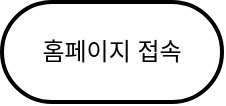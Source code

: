 <mxfile version="24.6.4" type="github">
  <diagram name="페이지-1" id="m_ZT-LOGdum2WPM8zPHV">
    <mxGraphModel dx="1674" dy="738" grid="1" gridSize="10" guides="1" tooltips="1" connect="1" arrows="1" fold="1" page="1" pageScale="1" pageWidth="1169" pageHeight="827" math="0" shadow="0">
      <root>
        <mxCell id="0" />
        <mxCell id="1" parent="0" />
        <mxCell id="CL_8rwJwt6UvbV2igQpo-3" value="홈페이지 접속" style="rounded=1;whiteSpace=wrap;html=1;strokeWidth=2;arcSize=50;" parent="1" vertex="1">
          <mxGeometry x="20" y="30" width="110" height="50" as="geometry" />
        </mxCell>
      </root>
    </mxGraphModel>
  </diagram>
</mxfile>
